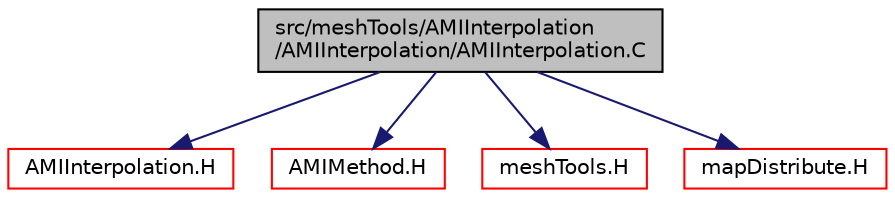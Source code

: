 digraph "src/meshTools/AMIInterpolation/AMIInterpolation/AMIInterpolation.C"
{
  bgcolor="transparent";
  edge [fontname="Helvetica",fontsize="10",labelfontname="Helvetica",labelfontsize="10"];
  node [fontname="Helvetica",fontsize="10",shape=record];
  Node1 [label="src/meshTools/AMIInterpolation\l/AMIInterpolation/AMIInterpolation.C",height=0.2,width=0.4,color="black", fillcolor="grey75", style="filled", fontcolor="black"];
  Node1 -> Node2 [color="midnightblue",fontsize="10",style="solid",fontname="Helvetica"];
  Node2 [label="AMIInterpolation.H",height=0.2,width=0.4,color="red",URL="$a07287.html"];
  Node1 -> Node3 [color="midnightblue",fontsize="10",style="solid",fontname="Helvetica"];
  Node3 [label="AMIMethod.H",height=0.2,width=0.4,color="red",URL="$a07292.html"];
  Node1 -> Node4 [color="midnightblue",fontsize="10",style="solid",fontname="Helvetica"];
  Node4 [label="meshTools.H",height=0.2,width=0.4,color="red",URL="$a07430.html"];
  Node1 -> Node5 [color="midnightblue",fontsize="10",style="solid",fontname="Helvetica"];
  Node5 [label="mapDistribute.H",height=0.2,width=0.4,color="red",URL="$a08746.html"];
}
